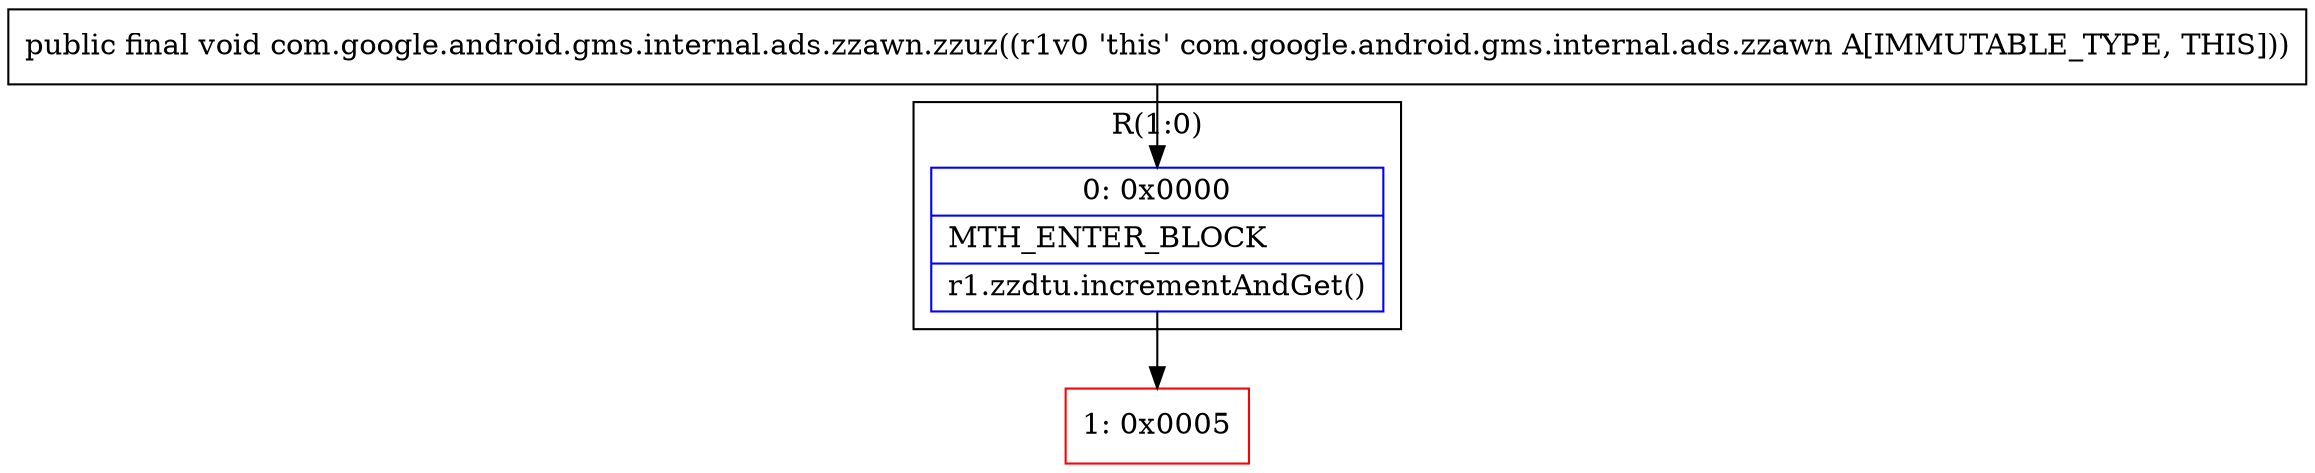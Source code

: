 digraph "CFG forcom.google.android.gms.internal.ads.zzawn.zzuz()V" {
subgraph cluster_Region_358104815 {
label = "R(1:0)";
node [shape=record,color=blue];
Node_0 [shape=record,label="{0\:\ 0x0000|MTH_ENTER_BLOCK\l|r1.zzdtu.incrementAndGet()\l}"];
}
Node_1 [shape=record,color=red,label="{1\:\ 0x0005}"];
MethodNode[shape=record,label="{public final void com.google.android.gms.internal.ads.zzawn.zzuz((r1v0 'this' com.google.android.gms.internal.ads.zzawn A[IMMUTABLE_TYPE, THIS])) }"];
MethodNode -> Node_0;
Node_0 -> Node_1;
}

